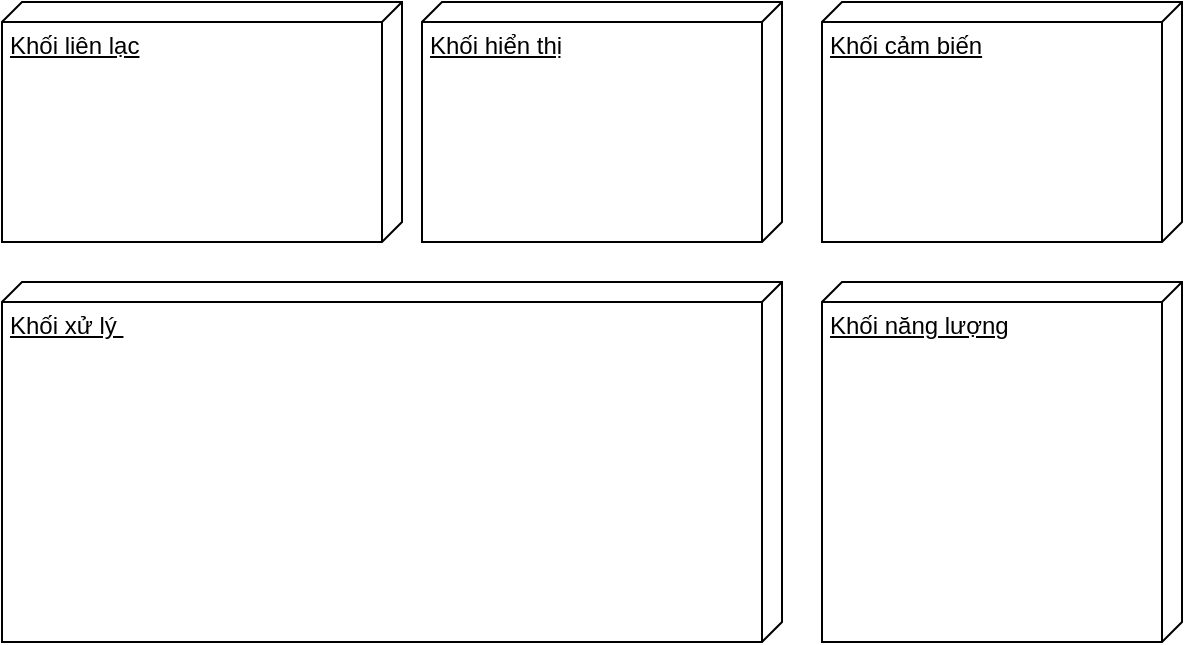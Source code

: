 <mxfile version="13.4.1" type="device" pages="2"><diagram name="Page-1" id="e7e014a7-5840-1c2e-5031-d8a46d1fe8dd"><mxGraphModel dx="791" dy="338" grid="1" gridSize="10" guides="1" tooltips="1" connect="1" arrows="1" fold="1" page="1" pageScale="1" pageWidth="1169" pageHeight="826" background="#ffffff" math="0" shadow="0"><root><mxCell id="0"/><mxCell id="1" parent="0"/><mxCell id="xjhTSpAJrqCAH__vVKU3-41" value="Khối xử lý&amp;nbsp;" style="verticalAlign=top;align=left;spacingTop=8;spacingLeft=2;spacingRight=12;shape=cube;size=10;direction=south;fontStyle=4;html=1;" vertex="1" parent="1"><mxGeometry x="350" y="330" width="390" height="180" as="geometry"/></mxCell><mxCell id="xjhTSpAJrqCAH__vVKU3-42" value="Khối cảm biến" style="verticalAlign=top;align=left;spacingTop=8;spacingLeft=2;spacingRight=12;shape=cube;size=10;direction=south;fontStyle=4;html=1;" vertex="1" parent="1"><mxGeometry x="760" y="190" width="180" height="120" as="geometry"/></mxCell><mxCell id="xjhTSpAJrqCAH__vVKU3-43" value="Khối năng lượng" style="verticalAlign=top;align=left;spacingTop=8;spacingLeft=2;spacingRight=12;shape=cube;size=10;direction=south;fontStyle=4;html=1;" vertex="1" parent="1"><mxGeometry x="760" y="330" width="180" height="180" as="geometry"/></mxCell><mxCell id="xjhTSpAJrqCAH__vVKU3-44" value="Khối liên lạc" style="verticalAlign=top;align=left;spacingTop=8;spacingLeft=2;spacingRight=12;shape=cube;size=10;direction=south;fontStyle=4;html=1;" vertex="1" parent="1"><mxGeometry x="350" y="190" width="200" height="120" as="geometry"/></mxCell><mxCell id="xjhTSpAJrqCAH__vVKU3-45" value="Khối hiển thị" style="verticalAlign=top;align=left;spacingTop=8;spacingLeft=2;spacingRight=12;shape=cube;size=10;direction=south;fontStyle=4;html=1;" vertex="1" parent="1"><mxGeometry x="560" y="190" width="180" height="120" as="geometry"/></mxCell></root></mxGraphModel></diagram><diagram id="oHDas0AOBwN1wkuPBAJU" name="Page-2"><mxGraphModel dx="1146" dy="489" grid="1" gridSize="10" guides="1" tooltips="1" connect="1" arrows="1" fold="1" page="1" pageScale="1" pageWidth="850" pageHeight="1100" math="0" shadow="0"><root><mxCell id="DJ8pYLmLOkpcFi2iMUqg-0"/><mxCell id="DJ8pYLmLOkpcFi2iMUqg-1" parent="DJ8pYLmLOkpcFi2iMUqg-0"/><mxCell id="DJ8pYLmLOkpcFi2iMUqg-27" value="loop()" style="rounded=0;whiteSpace=wrap;html=1;dashed=1;verticalAlign=top;align=left;" vertex="1" parent="DJ8pYLmLOkpcFi2iMUqg-1"><mxGeometry x="220" y="220" width="370" height="530" as="geometry"/></mxCell><mxCell id="DJ8pYLmLOkpcFi2iMUqg-2" value="" style="ellipse;html=1;shape=startState;fillColor=#000000;strokeColor=#ff0000;" vertex="1" parent="DJ8pYLmLOkpcFi2iMUqg-1"><mxGeometry x="390" y="80" width="30" height="30" as="geometry"/></mxCell><mxCell id="DJ8pYLmLOkpcFi2iMUqg-3" value="" style="edgeStyle=orthogonalEdgeStyle;html=1;verticalAlign=bottom;endArrow=open;endSize=8;strokeColor=#ff0000;" edge="1" source="DJ8pYLmLOkpcFi2iMUqg-2" parent="DJ8pYLmLOkpcFi2iMUqg-1"><mxGeometry relative="1" as="geometry"><mxPoint x="405" y="170" as="targetPoint"/></mxGeometry></mxCell><mxCell id="DJ8pYLmLOkpcFi2iMUqg-4" value="setup()" style="rounded=1;whiteSpace=wrap;html=1;arcSize=40;fontColor=#000000;fillColor=#ffffc0;strokeColor=#ff0000;" vertex="1" parent="DJ8pYLmLOkpcFi2iMUqg-1"><mxGeometry x="345" y="170" width="120" height="40" as="geometry"/></mxCell><mxCell id="DJ8pYLmLOkpcFi2iMUqg-5" value="" style="edgeStyle=orthogonalEdgeStyle;html=1;verticalAlign=bottom;endArrow=open;endSize=8;strokeColor=#ff0000;" edge="1" source="DJ8pYLmLOkpcFi2iMUqg-4" parent="DJ8pYLmLOkpcFi2iMUqg-1"><mxGeometry relative="1" as="geometry"><mxPoint x="405" y="270" as="targetPoint"/></mxGeometry></mxCell><mxCell id="DJ8pYLmLOkpcFi2iMUqg-9" value="Đo dữ liệu" style="rounded=1;whiteSpace=wrap;html=1;arcSize=40;fontColor=#000000;fillColor=#ffffc0;strokeColor=#ff0000;" vertex="1" parent="DJ8pYLmLOkpcFi2iMUqg-1"><mxGeometry x="345" y="270" width="120" height="40" as="geometry"/></mxCell><mxCell id="DJ8pYLmLOkpcFi2iMUqg-10" value="" style="edgeStyle=orthogonalEdgeStyle;html=1;verticalAlign=bottom;endArrow=open;endSize=8;strokeColor=#ff0000;entryX=0.5;entryY=0;entryDx=0;entryDy=0;" edge="1" source="DJ8pYLmLOkpcFi2iMUqg-9" parent="DJ8pYLmLOkpcFi2iMUqg-1" target="DJ8pYLmLOkpcFi2iMUqg-23"><mxGeometry relative="1" as="geometry"><mxPoint x="420" y="330" as="targetPoint"/></mxGeometry></mxCell><mxCell id="DJ8pYLmLOkpcFi2iMUqg-11" value="Tính trung bình" style="rounded=1;whiteSpace=wrap;html=1;arcSize=40;fontColor=#000000;fillColor=#ffffc0;strokeColor=#ff0000;" vertex="1" parent="DJ8pYLmLOkpcFi2iMUqg-1"><mxGeometry x="345" y="600" width="120" height="40" as="geometry"/></mxCell><mxCell id="DJ8pYLmLOkpcFi2iMUqg-12" value="" style="edgeStyle=orthogonalEdgeStyle;html=1;verticalAlign=bottom;endArrow=open;endSize=8;strokeColor=#ff0000;" edge="1" source="DJ8pYLmLOkpcFi2iMUqg-13" parent="DJ8pYLmLOkpcFi2iMUqg-1"><mxGeometry relative="1" as="geometry"><mxPoint x="405" y="700" as="targetPoint"/></mxGeometry></mxCell><mxCell id="DJ8pYLmLOkpcFi2iMUqg-14" value="" style="edgeStyle=orthogonalEdgeStyle;html=1;verticalAlign=bottom;endArrow=open;endSize=8;strokeColor=#ff0000;" edge="1" source="DJ8pYLmLOkpcFi2iMUqg-13" parent="DJ8pYLmLOkpcFi2iMUqg-1"><mxGeometry relative="1" as="geometry"><mxPoint x="405" y="240" as="targetPoint"/><Array as="points"><mxPoint x="290" y="720"/><mxPoint x="290" y="240"/></Array></mxGeometry></mxCell><mxCell id="DJ8pYLmLOkpcFi2iMUqg-18" value="no" style="edgeStyle=orthogonalEdgeStyle;html=1;align=left;verticalAlign=bottom;endArrow=open;endSize=8;strokeColor=#ff0000;" edge="1" source="DJ8pYLmLOkpcFi2iMUqg-17" parent="DJ8pYLmLOkpcFi2iMUqg-1"><mxGeometry x="-1" relative="1" as="geometry"><mxPoint x="405" y="240" as="targetPoint"/><Array as="points"><mxPoint x="530" y="540"/><mxPoint x="530" y="240"/></Array></mxGeometry></mxCell><mxCell id="DJ8pYLmLOkpcFi2iMUqg-19" value="yes" style="edgeStyle=orthogonalEdgeStyle;html=1;align=left;verticalAlign=top;endArrow=open;endSize=8;strokeColor=#ff0000;exitX=0.5;exitY=1;exitDx=0;exitDy=0;entryX=0.5;entryY=0;entryDx=0;entryDy=0;" edge="1" source="DJ8pYLmLOkpcFi2iMUqg-17" parent="DJ8pYLmLOkpcFi2iMUqg-1" target="DJ8pYLmLOkpcFi2iMUqg-11"><mxGeometry x="-1" relative="1" as="geometry"><mxPoint x="355" y="590" as="targetPoint"/></mxGeometry></mxCell><mxCell id="DJ8pYLmLOkpcFi2iMUqg-20" value="Sleep(1000ms)" style="rounded=1;whiteSpace=wrap;html=1;arcSize=40;fontColor=#000000;fillColor=#ffffc0;strokeColor=#ff0000;" vertex="1" parent="DJ8pYLmLOkpcFi2iMUqg-1"><mxGeometry x="345" y="440" width="120" height="40" as="geometry"/></mxCell><mxCell id="DJ8pYLmLOkpcFi2iMUqg-17" value="Đủ N dữ liệu" style="rhombus;whiteSpace=wrap;html=1;fillColor=#ffffc0;strokeColor=#ff0000;" vertex="1" parent="DJ8pYLmLOkpcFi2iMUqg-1"><mxGeometry x="365" y="520" width="80" height="40" as="geometry"/></mxCell><mxCell id="DJ8pYLmLOkpcFi2iMUqg-22" value="" style="edgeStyle=orthogonalEdgeStyle;html=1;verticalAlign=bottom;endArrow=open;endSize=8;strokeColor=#ff0000;" edge="1" parent="DJ8pYLmLOkpcFi2iMUqg-1" source="DJ8pYLmLOkpcFi2iMUqg-20" target="DJ8pYLmLOkpcFi2iMUqg-17"><mxGeometry relative="1" as="geometry"><mxPoint x="405" y="860" as="targetPoint"/><mxPoint x="405" y="530" as="sourcePoint"/><Array as="points"/></mxGeometry></mxCell><mxCell id="DJ8pYLmLOkpcFi2iMUqg-23" value="hiển thị màn hình" style="rounded=1;whiteSpace=wrap;html=1;arcSize=40;fontColor=#000000;fillColor=#ffffc0;strokeColor=#ff0000;" vertex="1" parent="DJ8pYLmLOkpcFi2iMUqg-1"><mxGeometry x="345" y="350" width="120" height="42" as="geometry"/></mxCell><mxCell id="DJ8pYLmLOkpcFi2iMUqg-25" value="Text" style="text;html=1;align=center;verticalAlign=middle;resizable=0;points=[];autosize=1;" vertex="1" parent="DJ8pYLmLOkpcFi2iMUqg-23"><mxGeometry x="71" y="22" width="40" height="20" as="geometry"/></mxCell><mxCell id="DJ8pYLmLOkpcFi2iMUqg-24" value="" style="edgeStyle=orthogonalEdgeStyle;html=1;verticalAlign=bottom;endArrow=open;endSize=8;strokeColor=#ff0000;entryX=0.5;entryY=0;entryDx=0;entryDy=0;" edge="1" source="DJ8pYLmLOkpcFi2iMUqg-23" parent="DJ8pYLmLOkpcFi2iMUqg-1" target="DJ8pYLmLOkpcFi2iMUqg-20"><mxGeometry relative="1" as="geometry"><mxPoint x="610" y="480" as="targetPoint"/></mxGeometry></mxCell><mxCell id="DJ8pYLmLOkpcFi2iMUqg-13" value="Gửi dữ liệu" style="rounded=1;whiteSpace=wrap;html=1;arcSize=40;fontColor=#000000;fillColor=#ffffc0;strokeColor=#ff0000;" vertex="1" parent="DJ8pYLmLOkpcFi2iMUqg-1"><mxGeometry x="345" y="670" width="120" height="40" as="geometry"/></mxCell><mxCell id="DJ8pYLmLOkpcFi2iMUqg-26" value="" style="edgeStyle=orthogonalEdgeStyle;html=1;verticalAlign=bottom;endArrow=open;endSize=8;strokeColor=#ff0000;" edge="1" parent="DJ8pYLmLOkpcFi2iMUqg-1" source="DJ8pYLmLOkpcFi2iMUqg-11" target="DJ8pYLmLOkpcFi2iMUqg-13"><mxGeometry relative="1" as="geometry"><mxPoint x="405" y="700" as="targetPoint"/><mxPoint x="405" y="640" as="sourcePoint"/></mxGeometry></mxCell></root></mxGraphModel></diagram></mxfile>